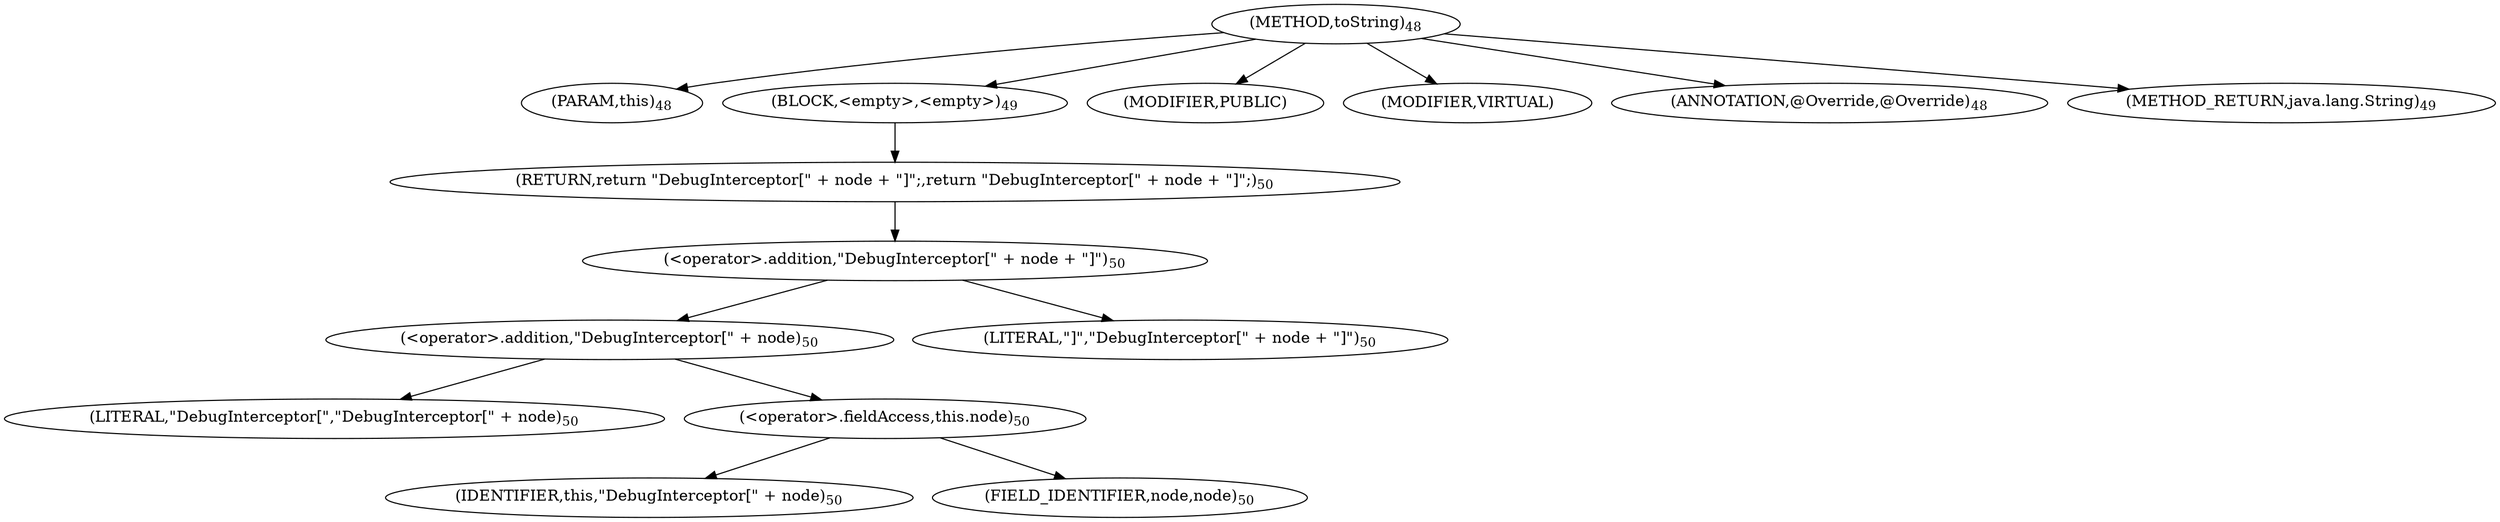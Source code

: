 digraph "toString" {  
"92" [label = <(METHOD,toString)<SUB>48</SUB>> ]
"93" [label = <(PARAM,this)<SUB>48</SUB>> ]
"94" [label = <(BLOCK,&lt;empty&gt;,&lt;empty&gt;)<SUB>49</SUB>> ]
"95" [label = <(RETURN,return &quot;DebugInterceptor[&quot; + node + &quot;]&quot;;,return &quot;DebugInterceptor[&quot; + node + &quot;]&quot;;)<SUB>50</SUB>> ]
"96" [label = <(&lt;operator&gt;.addition,&quot;DebugInterceptor[&quot; + node + &quot;]&quot;)<SUB>50</SUB>> ]
"97" [label = <(&lt;operator&gt;.addition,&quot;DebugInterceptor[&quot; + node)<SUB>50</SUB>> ]
"98" [label = <(LITERAL,&quot;DebugInterceptor[&quot;,&quot;DebugInterceptor[&quot; + node)<SUB>50</SUB>> ]
"99" [label = <(&lt;operator&gt;.fieldAccess,this.node)<SUB>50</SUB>> ]
"100" [label = <(IDENTIFIER,this,&quot;DebugInterceptor[&quot; + node)<SUB>50</SUB>> ]
"101" [label = <(FIELD_IDENTIFIER,node,node)<SUB>50</SUB>> ]
"102" [label = <(LITERAL,&quot;]&quot;,&quot;DebugInterceptor[&quot; + node + &quot;]&quot;)<SUB>50</SUB>> ]
"103" [label = <(MODIFIER,PUBLIC)> ]
"104" [label = <(MODIFIER,VIRTUAL)> ]
"105" [label = <(ANNOTATION,@Override,@Override)<SUB>48</SUB>> ]
"106" [label = <(METHOD_RETURN,java.lang.String)<SUB>49</SUB>> ]
  "92" -> "93" 
  "92" -> "94" 
  "92" -> "103" 
  "92" -> "104" 
  "92" -> "105" 
  "92" -> "106" 
  "94" -> "95" 
  "95" -> "96" 
  "96" -> "97" 
  "96" -> "102" 
  "97" -> "98" 
  "97" -> "99" 
  "99" -> "100" 
  "99" -> "101" 
}
